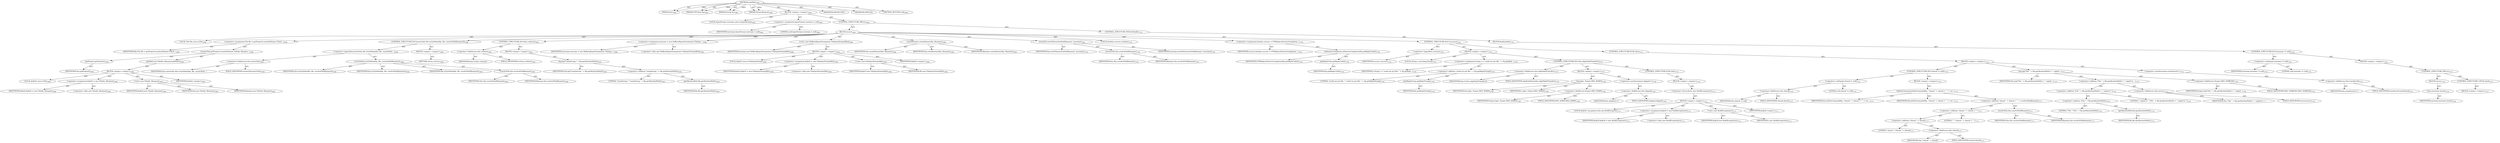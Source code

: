 digraph "sendFile" {  
"111669149761" [label = <(METHOD,sendFile)<SUB>1680</SUB>> ]
"115964117047" [label = <(PARAM,this)<SUB>1680</SUB>> ]
"115964117139" [label = <(PARAM,FTPClient ftp)<SUB>1680</SUB>> ]
"115964117140" [label = <(PARAM,String dir)<SUB>1680</SUB>> ]
"115964117141" [label = <(PARAM,String filename)<SUB>1680</SUB>> ]
"25769804076" [label = <(BLOCK,&lt;empty&gt;,&lt;empty&gt;)<SUB>1681</SUB>> ]
"94489280632" [label = <(LOCAL,InputStream instream: java.io.InputStream)<SUB>1682</SUB>> ]
"30064772308" [label = <(&lt;operator&gt;.assignment,InputStream instream = null)<SUB>1682</SUB>> ]
"68719477809" [label = <(IDENTIFIER,instream,InputStream instream = null)<SUB>1682</SUB>> ]
"90194313421" [label = <(LITERAL,null,InputStream instream = null)<SUB>1682</SUB>> ]
"47244640463" [label = <(CONTROL_STRUCTURE,TRY,try)<SUB>1684</SUB>> ]
"25769804077" [label = <(BLOCK,try,try)<SUB>1684</SUB>> ]
"94489280633" [label = <(LOCAL,File file: java.io.File)<SUB>1686</SUB>> ]
"30064772309" [label = <(&lt;operator&gt;.assignment,File file = getProject().resolveFile(new File(d...)<SUB>1686</SUB>> ]
"68719477810" [label = <(IDENTIFIER,file,File file = getProject().resolveFile(new File(d...)<SUB>1686</SUB>> ]
"30064772310" [label = <(resolveFile,getProject().resolveFile(new File(dir, filename...)<SUB>1686</SUB>> ]
"30064772311" [label = <(getProject,getProject())<SUB>1686</SUB>> ]
"68719476879" [label = <(IDENTIFIER,this,getProject())<SUB>1686</SUB>> ]
"30064772312" [label = <(getPath,new File(dir, filename).getPath())<SUB>1686</SUB>> ]
"25769804078" [label = <(BLOCK,&lt;empty&gt;,&lt;empty&gt;)<SUB>1686</SUB>> ]
"94489280634" [label = <(LOCAL,$obj32: java.io.File)<SUB>1686</SUB>> ]
"30064772313" [label = <(&lt;operator&gt;.assignment,$obj32 = new File(dir, filename))<SUB>1686</SUB>> ]
"68719477811" [label = <(IDENTIFIER,$obj32,$obj32 = new File(dir, filename))<SUB>1686</SUB>> ]
"30064772314" [label = <(&lt;operator&gt;.alloc,new File(dir, filename))<SUB>1686</SUB>> ]
"30064772315" [label = <(&lt;init&gt;,new File(dir, filename))<SUB>1686</SUB>> ]
"68719477812" [label = <(IDENTIFIER,$obj32,new File(dir, filename))<SUB>1686</SUB>> ]
"68719477813" [label = <(IDENTIFIER,dir,new File(dir, filename))<SUB>1686</SUB>> ]
"68719477814" [label = <(IDENTIFIER,filename,new File(dir, filename))<SUB>1686</SUB>> ]
"68719477815" [label = <(IDENTIFIER,$obj32,&lt;empty&gt;)<SUB>1686</SUB>> ]
"47244640464" [label = <(CONTROL_STRUCTURE,IF,if (newerOnly &amp;&amp; isUpToDate(ftp, file, resolveFile(filename))))<SUB>1688</SUB>> ]
"30064772316" [label = <(&lt;operator&gt;.logicalAnd,newerOnly &amp;&amp; isUpToDate(ftp, file, resolveFile(...)<SUB>1688</SUB>> ]
"30064772317" [label = <(&lt;operator&gt;.fieldAccess,this.newerOnly)<SUB>1688</SUB>> ]
"68719477816" [label = <(IDENTIFIER,this,newerOnly &amp;&amp; isUpToDate(ftp, file, resolveFile(...)> ]
"55834575122" [label = <(FIELD_IDENTIFIER,newerOnly,newerOnly)<SUB>1688</SUB>> ]
"30064772318" [label = <(isUpToDate,isUpToDate(ftp, file, resolveFile(filename)))<SUB>1688</SUB>> ]
"68719476881" [label = <(IDENTIFIER,this,isUpToDate(ftp, file, resolveFile(filename)))<SUB>1688</SUB>> ]
"68719477817" [label = <(IDENTIFIER,ftp,isUpToDate(ftp, file, resolveFile(filename)))<SUB>1688</SUB>> ]
"68719477818" [label = <(IDENTIFIER,file,isUpToDate(ftp, file, resolveFile(filename)))<SUB>1688</SUB>> ]
"30064772319" [label = <(resolveFile,this.resolveFile(filename))<SUB>1688</SUB>> ]
"68719476880" [label = <(IDENTIFIER,this,this.resolveFile(filename))<SUB>1688</SUB>> ]
"68719477819" [label = <(IDENTIFIER,filename,this.resolveFile(filename))<SUB>1688</SUB>> ]
"25769804079" [label = <(BLOCK,&lt;empty&gt;,&lt;empty&gt;)<SUB>1688</SUB>> ]
"146028888114" [label = <(RETURN,return;,return;)<SUB>1689</SUB>> ]
"47244640465" [label = <(CONTROL_STRUCTURE,IF,if (this.verbose))<SUB>1692</SUB>> ]
"30064772320" [label = <(&lt;operator&gt;.fieldAccess,this.verbose)<SUB>1692</SUB>> ]
"68719477820" [label = <(IDENTIFIER,this,if (this.verbose))> ]
"55834575123" [label = <(FIELD_IDENTIFIER,verbose,verbose)<SUB>1692</SUB>> ]
"25769804080" [label = <(BLOCK,&lt;empty&gt;,&lt;empty&gt;)<SUB>1692</SUB>> ]
"30064772321" [label = <(log,log(&quot;transferring &quot; + file.getAbsolutePath()))<SUB>1693</SUB>> ]
"68719476882" [label = <(IDENTIFIER,this,log(&quot;transferring &quot; + file.getAbsolutePath()))<SUB>1693</SUB>> ]
"30064772322" [label = <(&lt;operator&gt;.addition,&quot;transferring &quot; + file.getAbsolutePath())<SUB>1693</SUB>> ]
"90194313422" [label = <(LITERAL,&quot;transferring &quot;,&quot;transferring &quot; + file.getAbsolutePath())<SUB>1693</SUB>> ]
"30064772323" [label = <(getAbsolutePath,file.getAbsolutePath())<SUB>1693</SUB>> ]
"68719477821" [label = <(IDENTIFIER,file,file.getAbsolutePath())<SUB>1693</SUB>> ]
"30064772324" [label = <(&lt;operator&gt;.assignment,instream = new BufferedInputStream(new FileInpu...)<SUB>1696</SUB>> ]
"68719477822" [label = <(IDENTIFIER,instream,instream = new BufferedInputStream(new FileInpu...)<SUB>1696</SUB>> ]
"30064772325" [label = <(&lt;operator&gt;.alloc,new BufferedInputStream(new FileInputStream(file)))<SUB>1696</SUB>> ]
"30064772326" [label = <(&lt;init&gt;,new BufferedInputStream(new FileInputStream(file)))<SUB>1696</SUB>> ]
"68719477823" [label = <(IDENTIFIER,instream,new BufferedInputStream(new FileInputStream(file)))<SUB>1696</SUB>> ]
"25769804081" [label = <(BLOCK,&lt;empty&gt;,&lt;empty&gt;)<SUB>1696</SUB>> ]
"94489280635" [label = <(LOCAL,$obj33: java.io.FileInputStream)<SUB>1696</SUB>> ]
"30064772327" [label = <(&lt;operator&gt;.assignment,$obj33 = new FileInputStream(file))<SUB>1696</SUB>> ]
"68719477824" [label = <(IDENTIFIER,$obj33,$obj33 = new FileInputStream(file))<SUB>1696</SUB>> ]
"30064772328" [label = <(&lt;operator&gt;.alloc,new FileInputStream(file))<SUB>1696</SUB>> ]
"30064772329" [label = <(&lt;init&gt;,new FileInputStream(file))<SUB>1696</SUB>> ]
"68719477825" [label = <(IDENTIFIER,$obj33,new FileInputStream(file))<SUB>1696</SUB>> ]
"68719477826" [label = <(IDENTIFIER,file,new FileInputStream(file))<SUB>1696</SUB>> ]
"68719477827" [label = <(IDENTIFIER,$obj33,&lt;empty&gt;)<SUB>1696</SUB>> ]
"30064772330" [label = <(createParents,createParents(ftp, filename))<SUB>1698</SUB>> ]
"68719476883" [label = <(IDENTIFIER,this,createParents(ftp, filename))<SUB>1698</SUB>> ]
"68719477828" [label = <(IDENTIFIER,ftp,createParents(ftp, filename))<SUB>1698</SUB>> ]
"68719477829" [label = <(IDENTIFIER,filename,createParents(ftp, filename))<SUB>1698</SUB>> ]
"30064772331" [label = <(storeFile,storeFile(resolveFile(filename), instream))<SUB>1700</SUB>> ]
"68719477830" [label = <(IDENTIFIER,ftp,storeFile(resolveFile(filename), instream))<SUB>1700</SUB>> ]
"30064772332" [label = <(resolveFile,this.resolveFile(filename))<SUB>1700</SUB>> ]
"68719476884" [label = <(IDENTIFIER,this,this.resolveFile(filename))<SUB>1700</SUB>> ]
"68719477831" [label = <(IDENTIFIER,filename,this.resolveFile(filename))<SUB>1700</SUB>> ]
"68719477832" [label = <(IDENTIFIER,instream,storeFile(resolveFile(filename), instream))<SUB>1700</SUB>> ]
"94489280636" [label = <(LOCAL,boolean success: boolean)<SUB>1702</SUB>> ]
"30064772333" [label = <(&lt;operator&gt;.assignment,boolean success = FTPReply.isPositiveCompletion...)<SUB>1702</SUB>> ]
"68719477833" [label = <(IDENTIFIER,success,boolean success = FTPReply.isPositiveCompletion...)<SUB>1702</SUB>> ]
"30064772334" [label = <(isPositiveCompletion,isPositiveCompletion(ftp.getReplyCode()))<SUB>1702</SUB>> ]
"68719477834" [label = <(IDENTIFIER,FTPReply,isPositiveCompletion(ftp.getReplyCode()))<SUB>1702</SUB>> ]
"30064772335" [label = <(getReplyCode,getReplyCode())<SUB>1702</SUB>> ]
"68719477835" [label = <(IDENTIFIER,ftp,getReplyCode())<SUB>1702</SUB>> ]
"47244640466" [label = <(CONTROL_STRUCTURE,IF,if (!success))<SUB>1704</SUB>> ]
"30064772336" [label = <(&lt;operator&gt;.logicalNot,!success)<SUB>1704</SUB>> ]
"68719477836" [label = <(IDENTIFIER,success,!success)<SUB>1704</SUB>> ]
"25769804082" [label = <(BLOCK,&lt;empty&gt;,&lt;empty&gt;)<SUB>1704</SUB>> ]
"94489280637" [label = <(LOCAL,String s: java.lang.String)<SUB>1705</SUB>> ]
"30064772337" [label = <(&lt;operator&gt;.assignment,String s = &quot;could not put file: &quot; + ftp.getRepl...)<SUB>1705</SUB>> ]
"68719477837" [label = <(IDENTIFIER,s,String s = &quot;could not put file: &quot; + ftp.getRepl...)<SUB>1705</SUB>> ]
"30064772338" [label = <(&lt;operator&gt;.addition,&quot;could not put file: &quot; + ftp.getReplyString())<SUB>1705</SUB>> ]
"90194313423" [label = <(LITERAL,&quot;could not put file: &quot;,&quot;could not put file: &quot; + ftp.getReplyString())<SUB>1705</SUB>> ]
"30064772339" [label = <(getReplyString,getReplyString())<SUB>1705</SUB>> ]
"68719477838" [label = <(IDENTIFIER,ftp,getReplyString())<SUB>1705</SUB>> ]
"47244640467" [label = <(CONTROL_STRUCTURE,IF,if (this.skipFailedTransfers))<SUB>1707</SUB>> ]
"30064772340" [label = <(&lt;operator&gt;.fieldAccess,this.skipFailedTransfers)<SUB>1707</SUB>> ]
"68719477839" [label = <(IDENTIFIER,this,if (this.skipFailedTransfers))> ]
"55834575124" [label = <(FIELD_IDENTIFIER,skipFailedTransfers,skipFailedTransfers)<SUB>1707</SUB>> ]
"25769804083" [label = <(BLOCK,&lt;empty&gt;,&lt;empty&gt;)<SUB>1707</SUB>> ]
"30064772341" [label = <(log,log(s, Project.MSG_WARN))<SUB>1708</SUB>> ]
"68719476885" [label = <(IDENTIFIER,this,log(s, Project.MSG_WARN))<SUB>1708</SUB>> ]
"68719477840" [label = <(IDENTIFIER,s,log(s, Project.MSG_WARN))<SUB>1708</SUB>> ]
"30064772342" [label = <(&lt;operator&gt;.fieldAccess,Project.MSG_WARN)<SUB>1708</SUB>> ]
"68719477841" [label = <(IDENTIFIER,Project,log(s, Project.MSG_WARN))<SUB>1708</SUB>> ]
"55834575125" [label = <(FIELD_IDENTIFIER,MSG_WARN,MSG_WARN)<SUB>1708</SUB>> ]
"30064772343" [label = <(&lt;operator&gt;.postIncrement,skipped++)<SUB>1709</SUB>> ]
"30064772344" [label = <(&lt;operator&gt;.fieldAccess,this.skipped)<SUB>1709</SUB>> ]
"68719477842" [label = <(IDENTIFIER,this,skipped++)> ]
"55834575126" [label = <(FIELD_IDENTIFIER,skipped,skipped)<SUB>1709</SUB>> ]
"47244640468" [label = <(CONTROL_STRUCTURE,ELSE,else)<SUB>1710</SUB>> ]
"25769804084" [label = <(BLOCK,&lt;empty&gt;,&lt;empty&gt;)<SUB>1710</SUB>> ]
"30064772345" [label = <(&lt;operator&gt;.throw,throw new BuildException(s);)<SUB>1711</SUB>> ]
"25769804085" [label = <(BLOCK,&lt;empty&gt;,&lt;empty&gt;)<SUB>1711</SUB>> ]
"94489280638" [label = <(LOCAL,$obj34: org.apache.tools.ant.BuildException)<SUB>1711</SUB>> ]
"30064772346" [label = <(&lt;operator&gt;.assignment,$obj34 = new BuildException(s))<SUB>1711</SUB>> ]
"68719477843" [label = <(IDENTIFIER,$obj34,$obj34 = new BuildException(s))<SUB>1711</SUB>> ]
"30064772347" [label = <(&lt;operator&gt;.alloc,new BuildException(s))<SUB>1711</SUB>> ]
"30064772348" [label = <(&lt;init&gt;,new BuildException(s))<SUB>1711</SUB>> ]
"68719477844" [label = <(IDENTIFIER,$obj34,new BuildException(s))<SUB>1711</SUB>> ]
"68719477845" [label = <(IDENTIFIER,s,new BuildException(s))<SUB>1711</SUB>> ]
"68719477846" [label = <(IDENTIFIER,$obj34,&lt;empty&gt;)<SUB>1711</SUB>> ]
"47244640469" [label = <(CONTROL_STRUCTURE,ELSE,else)<SUB>1714</SUB>> ]
"25769804086" [label = <(BLOCK,&lt;empty&gt;,&lt;empty&gt;)<SUB>1714</SUB>> ]
"47244640470" [label = <(CONTROL_STRUCTURE,IF,if (chmod != null))<SUB>1716</SUB>> ]
"30064772349" [label = <(&lt;operator&gt;.notEquals,chmod != null)<SUB>1716</SUB>> ]
"30064772350" [label = <(&lt;operator&gt;.fieldAccess,this.chmod)<SUB>1716</SUB>> ]
"68719477847" [label = <(IDENTIFIER,this,chmod != null)> ]
"55834575127" [label = <(FIELD_IDENTIFIER,chmod,chmod)<SUB>1716</SUB>> ]
"90194313424" [label = <(LITERAL,null,chmod != null)<SUB>1716</SUB>> ]
"25769804087" [label = <(BLOCK,&lt;empty&gt;,&lt;empty&gt;)<SUB>1716</SUB>> ]
"30064772351" [label = <(doSiteCommand,doSiteCommand(ftp, &quot;chmod &quot; + chmod + &quot; &quot; + res...)<SUB>1717</SUB>> ]
"68719476887" [label = <(IDENTIFIER,this,doSiteCommand(ftp, &quot;chmod &quot; + chmod + &quot; &quot; + res...)<SUB>1717</SUB>> ]
"68719477848" [label = <(IDENTIFIER,ftp,doSiteCommand(ftp, &quot;chmod &quot; + chmod + &quot; &quot; + res...)<SUB>1717</SUB>> ]
"30064772352" [label = <(&lt;operator&gt;.addition,&quot;chmod &quot; + chmod + &quot; &quot; + resolveFile(filename))<SUB>1717</SUB>> ]
"30064772353" [label = <(&lt;operator&gt;.addition,&quot;chmod &quot; + chmod + &quot; &quot;)<SUB>1717</SUB>> ]
"30064772354" [label = <(&lt;operator&gt;.addition,&quot;chmod &quot; + chmod)<SUB>1717</SUB>> ]
"90194313425" [label = <(LITERAL,&quot;chmod &quot;,&quot;chmod &quot; + chmod)<SUB>1717</SUB>> ]
"30064772355" [label = <(&lt;operator&gt;.fieldAccess,this.chmod)<SUB>1717</SUB>> ]
"68719477849" [label = <(IDENTIFIER,this,&quot;chmod &quot; + chmod)> ]
"55834575128" [label = <(FIELD_IDENTIFIER,chmod,chmod)<SUB>1717</SUB>> ]
"90194313426" [label = <(LITERAL,&quot; &quot;,&quot;chmod &quot; + chmod + &quot; &quot;)<SUB>1717</SUB>> ]
"30064772356" [label = <(resolveFile,this.resolveFile(filename))<SUB>1717</SUB>> ]
"68719476886" [label = <(IDENTIFIER,this,this.resolveFile(filename))<SUB>1717</SUB>> ]
"68719477850" [label = <(IDENTIFIER,filename,this.resolveFile(filename))<SUB>1717</SUB>> ]
"30064772357" [label = <(log,log(&quot;File &quot; + file.getAbsolutePath() + &quot; copied...)<SUB>1719</SUB>> ]
"68719476888" [label = <(IDENTIFIER,this,log(&quot;File &quot; + file.getAbsolutePath() + &quot; copied...)<SUB>1719</SUB>> ]
"30064772358" [label = <(&lt;operator&gt;.addition,&quot;File &quot; + file.getAbsolutePath() + &quot; copied to ...)<SUB>1719</SUB>> ]
"30064772359" [label = <(&lt;operator&gt;.addition,&quot;File &quot; + file.getAbsolutePath() + &quot; copied to &quot;)<SUB>1719</SUB>> ]
"30064772360" [label = <(&lt;operator&gt;.addition,&quot;File &quot; + file.getAbsolutePath())<SUB>1719</SUB>> ]
"90194313427" [label = <(LITERAL,&quot;File &quot;,&quot;File &quot; + file.getAbsolutePath())<SUB>1719</SUB>> ]
"30064772361" [label = <(getAbsolutePath,file.getAbsolutePath())<SUB>1719</SUB>> ]
"68719477851" [label = <(IDENTIFIER,file,file.getAbsolutePath())<SUB>1719</SUB>> ]
"90194313428" [label = <(LITERAL,&quot; copied to &quot;,&quot;File &quot; + file.getAbsolutePath() + &quot; copied to &quot;)<SUB>1719</SUB>> ]
"30064772362" [label = <(&lt;operator&gt;.fieldAccess,this.server)<SUB>1719</SUB>> ]
"68719477852" [label = <(IDENTIFIER,this,&quot;File &quot; + file.getAbsolutePath() + &quot; copied to ...)> ]
"55834575129" [label = <(FIELD_IDENTIFIER,server,server)<SUB>1719</SUB>> ]
"30064772363" [label = <(&lt;operator&gt;.fieldAccess,Project.MSG_VERBOSE)<SUB>1720</SUB>> ]
"68719477853" [label = <(IDENTIFIER,Project,log(&quot;File &quot; + file.getAbsolutePath() + &quot; copied...)<SUB>1720</SUB>> ]
"55834575130" [label = <(FIELD_IDENTIFIER,MSG_VERBOSE,MSG_VERBOSE)<SUB>1720</SUB>> ]
"30064772364" [label = <(&lt;operator&gt;.postIncrement,transferred++)<SUB>1721</SUB>> ]
"30064772365" [label = <(&lt;operator&gt;.fieldAccess,this.transferred)<SUB>1721</SUB>> ]
"68719477854" [label = <(IDENTIFIER,this,transferred++)> ]
"55834575131" [label = <(FIELD_IDENTIFIER,transferred,transferred)<SUB>1721</SUB>> ]
"47244640471" [label = <(CONTROL_STRUCTURE,FINALLY,finally)<SUB>1723</SUB>> ]
"25769804088" [label = <(BLOCK,finally,finally)<SUB>1723</SUB>> ]
"47244640472" [label = <(CONTROL_STRUCTURE,IF,if (instream != null))<SUB>1724</SUB>> ]
"30064772366" [label = <(&lt;operator&gt;.notEquals,instream != null)<SUB>1724</SUB>> ]
"68719477855" [label = <(IDENTIFIER,instream,instream != null)<SUB>1724</SUB>> ]
"90194313429" [label = <(LITERAL,null,instream != null)<SUB>1724</SUB>> ]
"25769804089" [label = <(BLOCK,&lt;empty&gt;,&lt;empty&gt;)<SUB>1724</SUB>> ]
"47244640473" [label = <(CONTROL_STRUCTURE,TRY,try)<SUB>1725</SUB>> ]
"25769804090" [label = <(BLOCK,try,try)<SUB>1725</SUB>> ]
"30064772367" [label = <(close,instream.close())<SUB>1726</SUB>> ]
"68719477856" [label = <(IDENTIFIER,instream,instream.close())<SUB>1726</SUB>> ]
"47244640474" [label = <(CONTROL_STRUCTURE,CATCH,catch)<SUB>1727</SUB>> ]
"25769804091" [label = <(BLOCK,&lt;empty&gt;,&lt;empty&gt;)<SUB>1727</SUB>> ]
"133143986371" [label = <(MODIFIER,PROTECTED)> ]
"133143986372" [label = <(MODIFIER,VIRTUAL)> ]
"128849018945" [label = <(METHOD_RETURN,void)<SUB>1680</SUB>> ]
  "111669149761" -> "115964117047"  [ label = "AST: "] 
  "111669149761" -> "115964117139"  [ label = "AST: "] 
  "111669149761" -> "115964117140"  [ label = "AST: "] 
  "111669149761" -> "115964117141"  [ label = "AST: "] 
  "111669149761" -> "25769804076"  [ label = "AST: "] 
  "111669149761" -> "133143986371"  [ label = "AST: "] 
  "111669149761" -> "133143986372"  [ label = "AST: "] 
  "111669149761" -> "128849018945"  [ label = "AST: "] 
  "25769804076" -> "94489280632"  [ label = "AST: "] 
  "25769804076" -> "30064772308"  [ label = "AST: "] 
  "25769804076" -> "47244640463"  [ label = "AST: "] 
  "30064772308" -> "68719477809"  [ label = "AST: "] 
  "30064772308" -> "90194313421"  [ label = "AST: "] 
  "47244640463" -> "25769804077"  [ label = "AST: "] 
  "47244640463" -> "47244640471"  [ label = "AST: "] 
  "25769804077" -> "94489280633"  [ label = "AST: "] 
  "25769804077" -> "30064772309"  [ label = "AST: "] 
  "25769804077" -> "47244640464"  [ label = "AST: "] 
  "25769804077" -> "47244640465"  [ label = "AST: "] 
  "25769804077" -> "30064772324"  [ label = "AST: "] 
  "25769804077" -> "30064772326"  [ label = "AST: "] 
  "25769804077" -> "30064772330"  [ label = "AST: "] 
  "25769804077" -> "30064772331"  [ label = "AST: "] 
  "25769804077" -> "94489280636"  [ label = "AST: "] 
  "25769804077" -> "30064772333"  [ label = "AST: "] 
  "25769804077" -> "47244640466"  [ label = "AST: "] 
  "30064772309" -> "68719477810"  [ label = "AST: "] 
  "30064772309" -> "30064772310"  [ label = "AST: "] 
  "30064772310" -> "30064772311"  [ label = "AST: "] 
  "30064772310" -> "30064772312"  [ label = "AST: "] 
  "30064772311" -> "68719476879"  [ label = "AST: "] 
  "30064772312" -> "25769804078"  [ label = "AST: "] 
  "25769804078" -> "94489280634"  [ label = "AST: "] 
  "25769804078" -> "30064772313"  [ label = "AST: "] 
  "25769804078" -> "30064772315"  [ label = "AST: "] 
  "25769804078" -> "68719477815"  [ label = "AST: "] 
  "30064772313" -> "68719477811"  [ label = "AST: "] 
  "30064772313" -> "30064772314"  [ label = "AST: "] 
  "30064772315" -> "68719477812"  [ label = "AST: "] 
  "30064772315" -> "68719477813"  [ label = "AST: "] 
  "30064772315" -> "68719477814"  [ label = "AST: "] 
  "47244640464" -> "30064772316"  [ label = "AST: "] 
  "47244640464" -> "25769804079"  [ label = "AST: "] 
  "30064772316" -> "30064772317"  [ label = "AST: "] 
  "30064772316" -> "30064772318"  [ label = "AST: "] 
  "30064772317" -> "68719477816"  [ label = "AST: "] 
  "30064772317" -> "55834575122"  [ label = "AST: "] 
  "30064772318" -> "68719476881"  [ label = "AST: "] 
  "30064772318" -> "68719477817"  [ label = "AST: "] 
  "30064772318" -> "68719477818"  [ label = "AST: "] 
  "30064772318" -> "30064772319"  [ label = "AST: "] 
  "30064772319" -> "68719476880"  [ label = "AST: "] 
  "30064772319" -> "68719477819"  [ label = "AST: "] 
  "25769804079" -> "146028888114"  [ label = "AST: "] 
  "47244640465" -> "30064772320"  [ label = "AST: "] 
  "47244640465" -> "25769804080"  [ label = "AST: "] 
  "30064772320" -> "68719477820"  [ label = "AST: "] 
  "30064772320" -> "55834575123"  [ label = "AST: "] 
  "25769804080" -> "30064772321"  [ label = "AST: "] 
  "30064772321" -> "68719476882"  [ label = "AST: "] 
  "30064772321" -> "30064772322"  [ label = "AST: "] 
  "30064772322" -> "90194313422"  [ label = "AST: "] 
  "30064772322" -> "30064772323"  [ label = "AST: "] 
  "30064772323" -> "68719477821"  [ label = "AST: "] 
  "30064772324" -> "68719477822"  [ label = "AST: "] 
  "30064772324" -> "30064772325"  [ label = "AST: "] 
  "30064772326" -> "68719477823"  [ label = "AST: "] 
  "30064772326" -> "25769804081"  [ label = "AST: "] 
  "25769804081" -> "94489280635"  [ label = "AST: "] 
  "25769804081" -> "30064772327"  [ label = "AST: "] 
  "25769804081" -> "30064772329"  [ label = "AST: "] 
  "25769804081" -> "68719477827"  [ label = "AST: "] 
  "30064772327" -> "68719477824"  [ label = "AST: "] 
  "30064772327" -> "30064772328"  [ label = "AST: "] 
  "30064772329" -> "68719477825"  [ label = "AST: "] 
  "30064772329" -> "68719477826"  [ label = "AST: "] 
  "30064772330" -> "68719476883"  [ label = "AST: "] 
  "30064772330" -> "68719477828"  [ label = "AST: "] 
  "30064772330" -> "68719477829"  [ label = "AST: "] 
  "30064772331" -> "68719477830"  [ label = "AST: "] 
  "30064772331" -> "30064772332"  [ label = "AST: "] 
  "30064772331" -> "68719477832"  [ label = "AST: "] 
  "30064772332" -> "68719476884"  [ label = "AST: "] 
  "30064772332" -> "68719477831"  [ label = "AST: "] 
  "30064772333" -> "68719477833"  [ label = "AST: "] 
  "30064772333" -> "30064772334"  [ label = "AST: "] 
  "30064772334" -> "68719477834"  [ label = "AST: "] 
  "30064772334" -> "30064772335"  [ label = "AST: "] 
  "30064772335" -> "68719477835"  [ label = "AST: "] 
  "47244640466" -> "30064772336"  [ label = "AST: "] 
  "47244640466" -> "25769804082"  [ label = "AST: "] 
  "47244640466" -> "47244640469"  [ label = "AST: "] 
  "30064772336" -> "68719477836"  [ label = "AST: "] 
  "25769804082" -> "94489280637"  [ label = "AST: "] 
  "25769804082" -> "30064772337"  [ label = "AST: "] 
  "25769804082" -> "47244640467"  [ label = "AST: "] 
  "30064772337" -> "68719477837"  [ label = "AST: "] 
  "30064772337" -> "30064772338"  [ label = "AST: "] 
  "30064772338" -> "90194313423"  [ label = "AST: "] 
  "30064772338" -> "30064772339"  [ label = "AST: "] 
  "30064772339" -> "68719477838"  [ label = "AST: "] 
  "47244640467" -> "30064772340"  [ label = "AST: "] 
  "47244640467" -> "25769804083"  [ label = "AST: "] 
  "47244640467" -> "47244640468"  [ label = "AST: "] 
  "30064772340" -> "68719477839"  [ label = "AST: "] 
  "30064772340" -> "55834575124"  [ label = "AST: "] 
  "25769804083" -> "30064772341"  [ label = "AST: "] 
  "25769804083" -> "30064772343"  [ label = "AST: "] 
  "30064772341" -> "68719476885"  [ label = "AST: "] 
  "30064772341" -> "68719477840"  [ label = "AST: "] 
  "30064772341" -> "30064772342"  [ label = "AST: "] 
  "30064772342" -> "68719477841"  [ label = "AST: "] 
  "30064772342" -> "55834575125"  [ label = "AST: "] 
  "30064772343" -> "30064772344"  [ label = "AST: "] 
  "30064772344" -> "68719477842"  [ label = "AST: "] 
  "30064772344" -> "55834575126"  [ label = "AST: "] 
  "47244640468" -> "25769804084"  [ label = "AST: "] 
  "25769804084" -> "30064772345"  [ label = "AST: "] 
  "30064772345" -> "25769804085"  [ label = "AST: "] 
  "25769804085" -> "94489280638"  [ label = "AST: "] 
  "25769804085" -> "30064772346"  [ label = "AST: "] 
  "25769804085" -> "30064772348"  [ label = "AST: "] 
  "25769804085" -> "68719477846"  [ label = "AST: "] 
  "30064772346" -> "68719477843"  [ label = "AST: "] 
  "30064772346" -> "30064772347"  [ label = "AST: "] 
  "30064772348" -> "68719477844"  [ label = "AST: "] 
  "30064772348" -> "68719477845"  [ label = "AST: "] 
  "47244640469" -> "25769804086"  [ label = "AST: "] 
  "25769804086" -> "47244640470"  [ label = "AST: "] 
  "25769804086" -> "30064772357"  [ label = "AST: "] 
  "25769804086" -> "30064772364"  [ label = "AST: "] 
  "47244640470" -> "30064772349"  [ label = "AST: "] 
  "47244640470" -> "25769804087"  [ label = "AST: "] 
  "30064772349" -> "30064772350"  [ label = "AST: "] 
  "30064772349" -> "90194313424"  [ label = "AST: "] 
  "30064772350" -> "68719477847"  [ label = "AST: "] 
  "30064772350" -> "55834575127"  [ label = "AST: "] 
  "25769804087" -> "30064772351"  [ label = "AST: "] 
  "30064772351" -> "68719476887"  [ label = "AST: "] 
  "30064772351" -> "68719477848"  [ label = "AST: "] 
  "30064772351" -> "30064772352"  [ label = "AST: "] 
  "30064772352" -> "30064772353"  [ label = "AST: "] 
  "30064772352" -> "30064772356"  [ label = "AST: "] 
  "30064772353" -> "30064772354"  [ label = "AST: "] 
  "30064772353" -> "90194313426"  [ label = "AST: "] 
  "30064772354" -> "90194313425"  [ label = "AST: "] 
  "30064772354" -> "30064772355"  [ label = "AST: "] 
  "30064772355" -> "68719477849"  [ label = "AST: "] 
  "30064772355" -> "55834575128"  [ label = "AST: "] 
  "30064772356" -> "68719476886"  [ label = "AST: "] 
  "30064772356" -> "68719477850"  [ label = "AST: "] 
  "30064772357" -> "68719476888"  [ label = "AST: "] 
  "30064772357" -> "30064772358"  [ label = "AST: "] 
  "30064772357" -> "30064772363"  [ label = "AST: "] 
  "30064772358" -> "30064772359"  [ label = "AST: "] 
  "30064772358" -> "30064772362"  [ label = "AST: "] 
  "30064772359" -> "30064772360"  [ label = "AST: "] 
  "30064772359" -> "90194313428"  [ label = "AST: "] 
  "30064772360" -> "90194313427"  [ label = "AST: "] 
  "30064772360" -> "30064772361"  [ label = "AST: "] 
  "30064772361" -> "68719477851"  [ label = "AST: "] 
  "30064772362" -> "68719477852"  [ label = "AST: "] 
  "30064772362" -> "55834575129"  [ label = "AST: "] 
  "30064772363" -> "68719477853"  [ label = "AST: "] 
  "30064772363" -> "55834575130"  [ label = "AST: "] 
  "30064772364" -> "30064772365"  [ label = "AST: "] 
  "30064772365" -> "68719477854"  [ label = "AST: "] 
  "30064772365" -> "55834575131"  [ label = "AST: "] 
  "47244640471" -> "25769804088"  [ label = "AST: "] 
  "25769804088" -> "47244640472"  [ label = "AST: "] 
  "47244640472" -> "30064772366"  [ label = "AST: "] 
  "47244640472" -> "25769804089"  [ label = "AST: "] 
  "30064772366" -> "68719477855"  [ label = "AST: "] 
  "30064772366" -> "90194313429"  [ label = "AST: "] 
  "25769804089" -> "47244640473"  [ label = "AST: "] 
  "47244640473" -> "25769804090"  [ label = "AST: "] 
  "47244640473" -> "47244640474"  [ label = "AST: "] 
  "25769804090" -> "30064772367"  [ label = "AST: "] 
  "30064772367" -> "68719477856"  [ label = "AST: "] 
  "47244640474" -> "25769804091"  [ label = "AST: "] 
  "111669149761" -> "115964117047"  [ label = "DDG: "] 
  "111669149761" -> "115964117139"  [ label = "DDG: "] 
  "111669149761" -> "115964117140"  [ label = "DDG: "] 
  "111669149761" -> "115964117141"  [ label = "DDG: "] 
}
